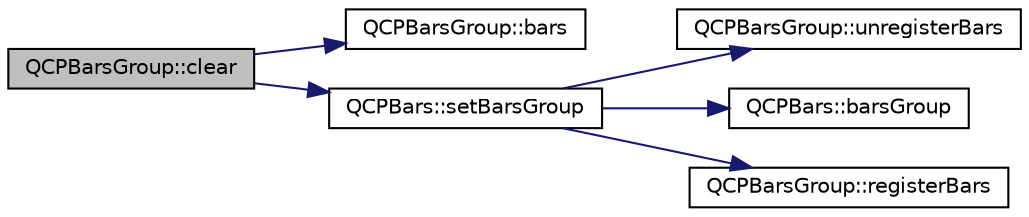 digraph "QCPBarsGroup::clear"
{
  edge [fontname="Helvetica",fontsize="10",labelfontname="Helvetica",labelfontsize="10"];
  node [fontname="Helvetica",fontsize="10",shape=record];
  rankdir="LR";
  Node31 [label="QCPBarsGroup::clear",height=0.2,width=0.4,color="black", fillcolor="grey75", style="filled", fontcolor="black"];
  Node31 -> Node32 [color="midnightblue",fontsize="10",style="solid",fontname="Helvetica"];
  Node32 [label="QCPBarsGroup::bars",height=0.2,width=0.4,color="black", fillcolor="white", style="filled",URL="$d3/d76/class_q_c_p_bars_group.html#a6e4f4e86abbec6a9342f204ef82abef8"];
  Node31 -> Node33 [color="midnightblue",fontsize="10",style="solid",fontname="Helvetica"];
  Node33 [label="QCPBars::setBarsGroup",height=0.2,width=0.4,color="black", fillcolor="white", style="filled",URL="$d9/d56/class_q_c_p_bars.html#aedd1709061f0b307c47ddb45e172ef9a"];
  Node33 -> Node34 [color="midnightblue",fontsize="10",style="solid",fontname="Helvetica"];
  Node34 [label="QCPBarsGroup::unregisterBars",height=0.2,width=0.4,color="black", fillcolor="white", style="filled",URL="$d3/d76/class_q_c_p_bars_group.html#ac7073cdd7b1a40c6cb4b5f908145f8c4"];
  Node33 -> Node35 [color="midnightblue",fontsize="10",style="solid",fontname="Helvetica"];
  Node35 [label="QCPBars::barsGroup",height=0.2,width=0.4,color="black", fillcolor="white", style="filled",URL="$d9/d56/class_q_c_p_bars.html#a5eef59840b68d205df4e0c3df5f97633"];
  Node33 -> Node36 [color="midnightblue",fontsize="10",style="solid",fontname="Helvetica"];
  Node36 [label="QCPBarsGroup::registerBars",height=0.2,width=0.4,color="black", fillcolor="white", style="filled",URL="$d3/d76/class_q_c_p_bars_group.html#a7b00514f19ad58d0bb3fd5246a67fae2"];
}
